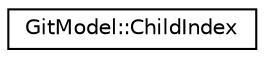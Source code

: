 digraph "Graphical Class Hierarchy"
{
 // LATEX_PDF_SIZE
  edge [fontname="Helvetica",fontsize="10",labelfontname="Helvetica",labelfontsize="10"];
  node [fontname="Helvetica",fontsize="10",shape=record];
  rankdir="LR";
  Node0 [label="GitModel::ChildIndex",height=0.2,width=0.4,color="black", fillcolor="white", style="filled",URL="$structGitModel_1_1ChildIndex.html",tooltip="Index usable as a key to a map, that identifies a child/row within a tree."];
}
